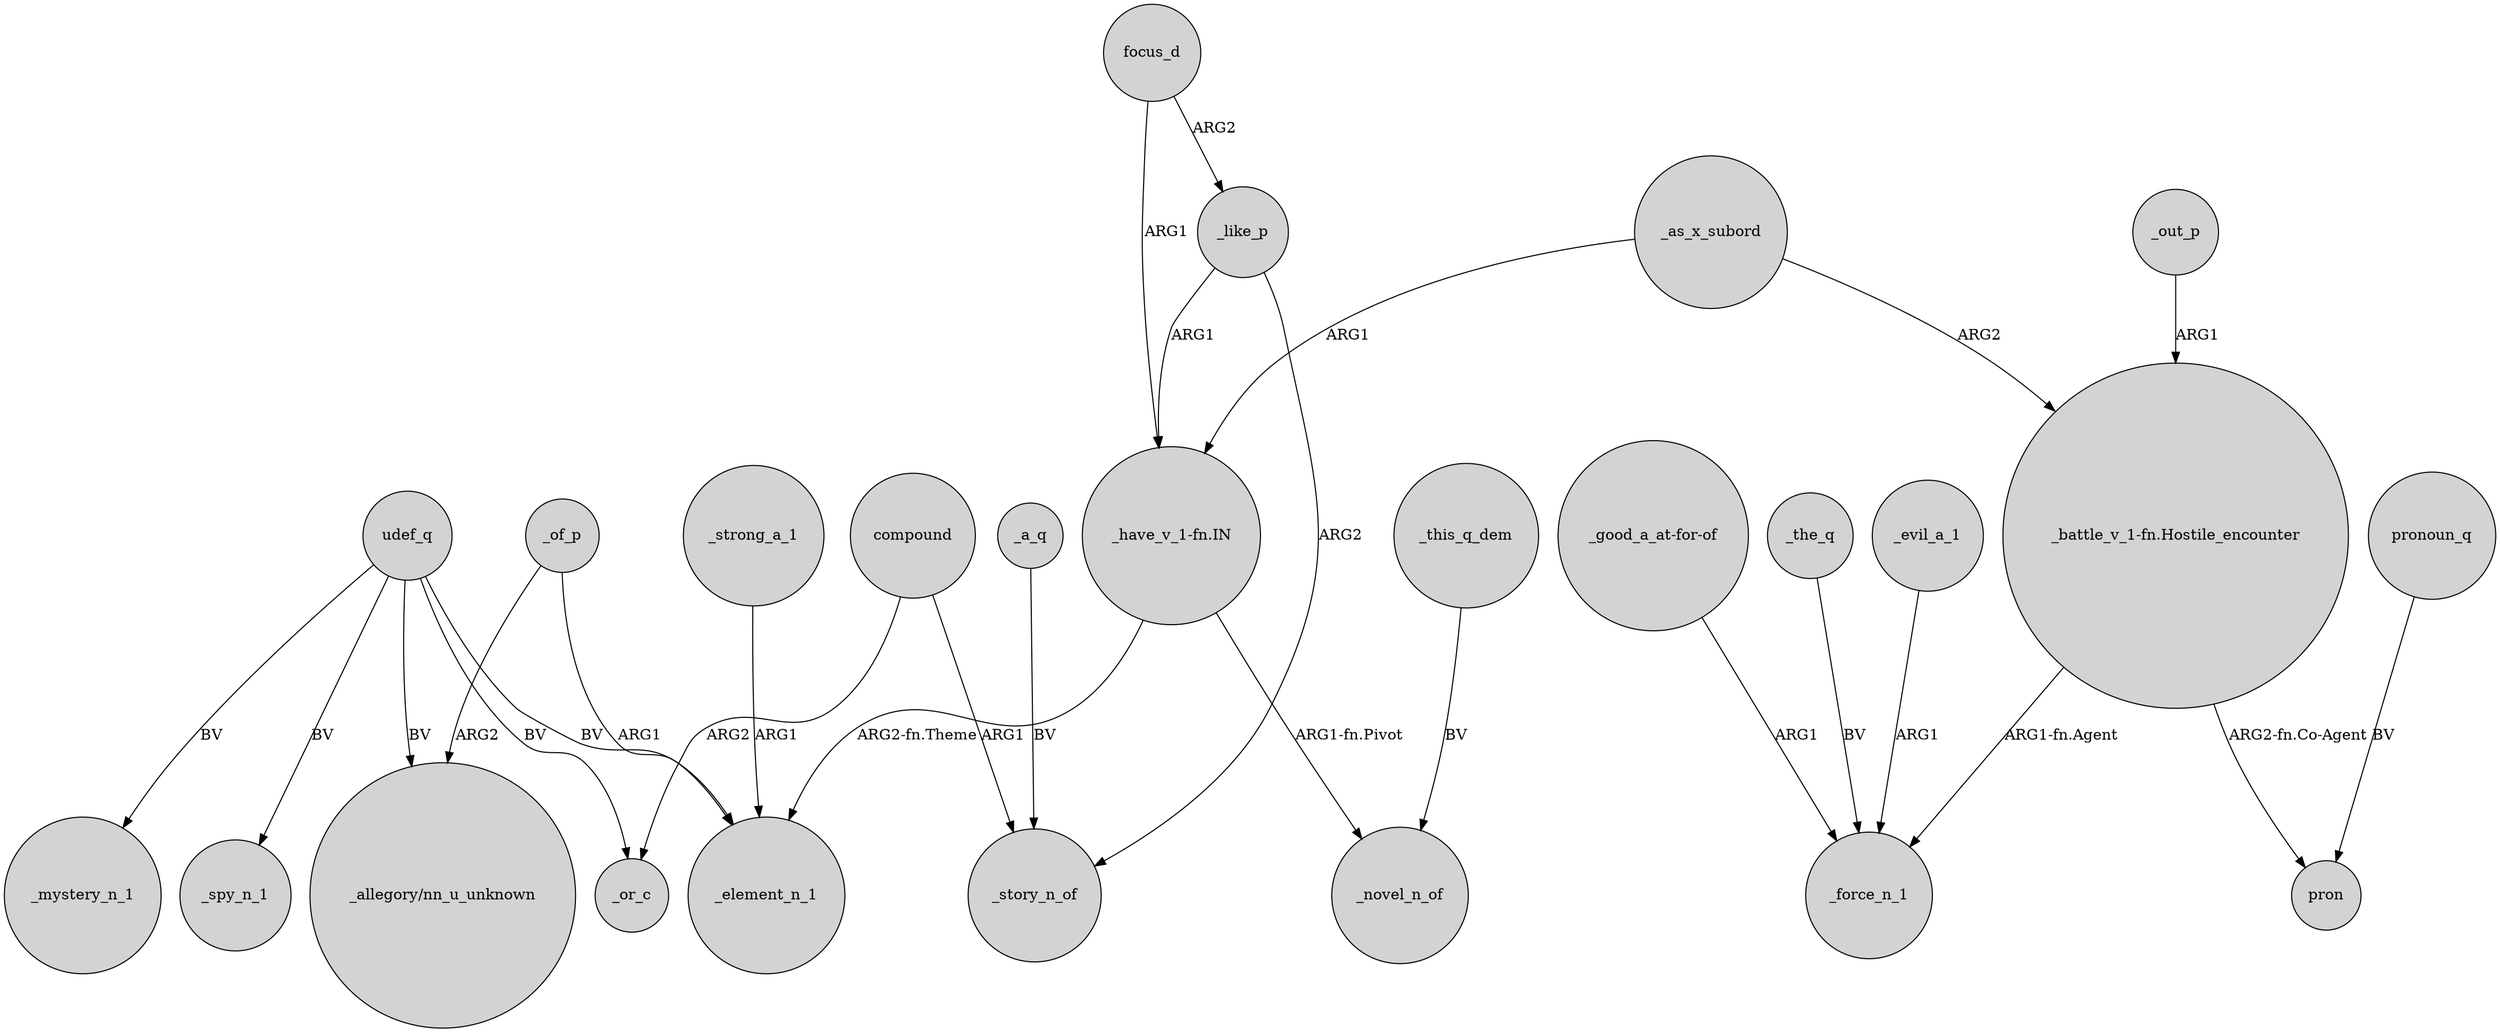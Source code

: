 digraph {
	node [shape=circle style=filled]
	focus_d -> "_have_v_1-fn.IN" [label=ARG1]
	compound -> _or_c [label=ARG2]
	udef_q -> _spy_n_1 [label=BV]
	_like_p -> "_have_v_1-fn.IN" [label=ARG1]
	compound -> _story_n_of [label=ARG1]
	"_have_v_1-fn.IN" -> _element_n_1 [label="ARG2-fn.Theme"]
	focus_d -> _like_p [label=ARG2]
	_like_p -> _story_n_of [label=ARG2]
	_out_p -> "_battle_v_1-fn.Hostile_encounter" [label=ARG1]
	_of_p -> "_allegory/nn_u_unknown" [label=ARG2]
	_strong_a_1 -> _element_n_1 [label=ARG1]
	_a_q -> _story_n_of [label=BV]
	_this_q_dem -> _novel_n_of [label=BV]
	udef_q -> _mystery_n_1 [label=BV]
	udef_q -> "_allegory/nn_u_unknown" [label=BV]
	udef_q -> _or_c [label=BV]
	_evil_a_1 -> _force_n_1 [label=ARG1]
	pronoun_q -> pron [label=BV]
	"_good_a_at-for-of" -> _force_n_1 [label=ARG1]
	_of_p -> _element_n_1 [label=ARG1]
	"_have_v_1-fn.IN" -> _novel_n_of [label="ARG1-fn.Pivot"]
	udef_q -> _element_n_1 [label=BV]
	_the_q -> _force_n_1 [label=BV]
	_as_x_subord -> "_battle_v_1-fn.Hostile_encounter" [label=ARG2]
	_as_x_subord -> "_have_v_1-fn.IN" [label=ARG1]
	"_battle_v_1-fn.Hostile_encounter" -> pron [label="ARG2-fn.Co-Agent"]
	"_battle_v_1-fn.Hostile_encounter" -> _force_n_1 [label="ARG1-fn.Agent"]
}
